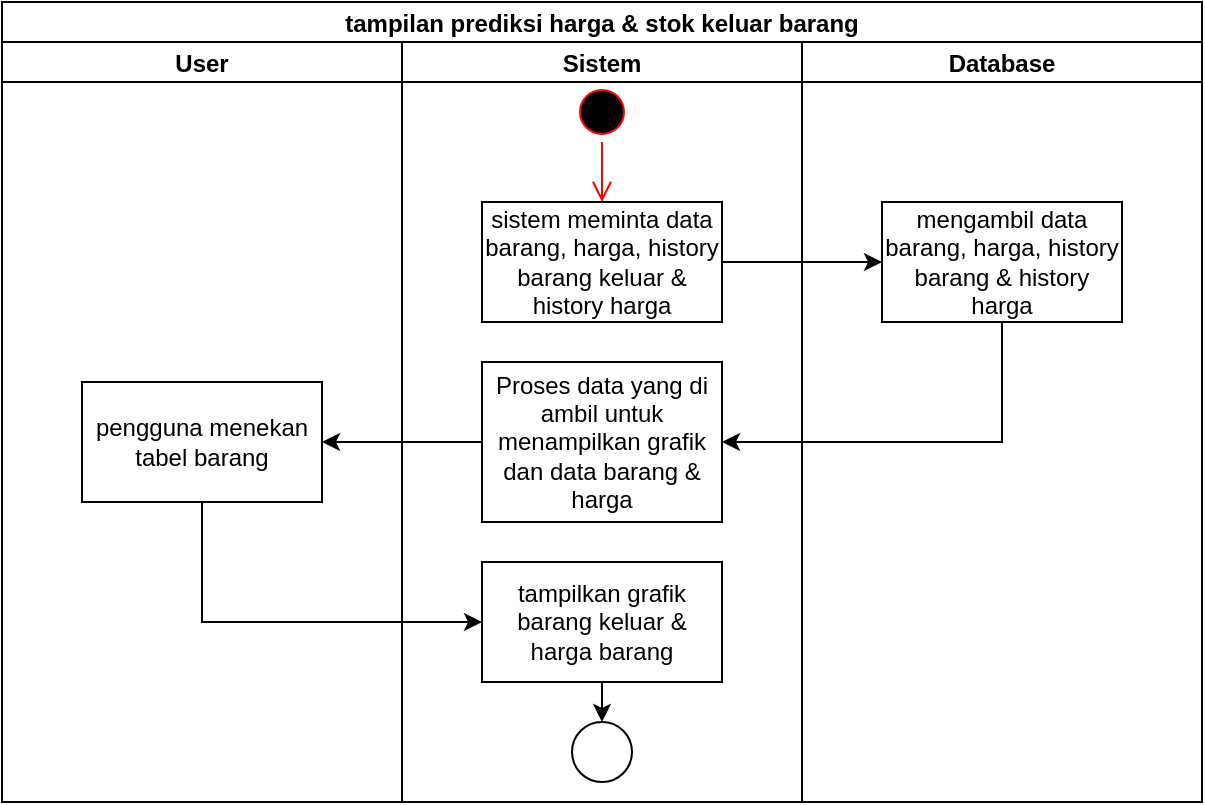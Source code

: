 <mxfile version="16.0.0" type="device"><diagram id="ycL22bkwoZd4uL_rtstn" name="Page-1"><mxGraphModel dx="868" dy="482" grid="1" gridSize="10" guides="1" tooltips="1" connect="1" arrows="1" fold="1" page="1" pageScale="1" pageWidth="850" pageHeight="1100" math="0" shadow="0"><root><mxCell id="0"/><mxCell id="1" parent="0"/><mxCell id="PJVPxUlJ1mRGCDSIVptX-1" value="tampilan prediksi harga &amp; stok keluar barang" style="swimlane;childLayout=stackLayout;resizeParent=1;resizeParentMax=0;startSize=20;" vertex="1" parent="1"><mxGeometry x="50" y="40" width="600" height="400" as="geometry"/></mxCell><mxCell id="PJVPxUlJ1mRGCDSIVptX-2" value="User" style="swimlane;startSize=20;" vertex="1" parent="PJVPxUlJ1mRGCDSIVptX-1"><mxGeometry y="20" width="200" height="380" as="geometry"/></mxCell><mxCell id="PJVPxUlJ1mRGCDSIVptX-10" value="pengguna menekan tabel barang" style="rounded=0;whiteSpace=wrap;html=1;fontColor=none;" vertex="1" parent="PJVPxUlJ1mRGCDSIVptX-2"><mxGeometry x="40" y="170" width="120" height="60" as="geometry"/></mxCell><mxCell id="PJVPxUlJ1mRGCDSIVptX-3" value="Sistem" style="swimlane;startSize=20;" vertex="1" parent="PJVPxUlJ1mRGCDSIVptX-1"><mxGeometry x="200" y="20" width="200" height="380" as="geometry"/></mxCell><mxCell id="PJVPxUlJ1mRGCDSIVptX-5" value="" style="ellipse;html=1;shape=startState;fillColor=#000000;strokeColor=#ff0000;" vertex="1" parent="PJVPxUlJ1mRGCDSIVptX-3"><mxGeometry x="85" y="20" width="30" height="30" as="geometry"/></mxCell><mxCell id="PJVPxUlJ1mRGCDSIVptX-6" value="" style="edgeStyle=orthogonalEdgeStyle;html=1;verticalAlign=bottom;endArrow=open;endSize=8;strokeColor=#ff0000;rounded=0;" edge="1" source="PJVPxUlJ1mRGCDSIVptX-5" parent="PJVPxUlJ1mRGCDSIVptX-3"><mxGeometry relative="1" as="geometry"><mxPoint x="100" y="80" as="targetPoint"/></mxGeometry></mxCell><mxCell id="PJVPxUlJ1mRGCDSIVptX-7" value="sistem meminta data barang, harga, history barang keluar &amp;amp; history harga" style="rounded=0;whiteSpace=wrap;html=1;" vertex="1" parent="PJVPxUlJ1mRGCDSIVptX-3"><mxGeometry x="40" y="80" width="120" height="60" as="geometry"/></mxCell><mxCell id="PJVPxUlJ1mRGCDSIVptX-9" value="Proses data yang di ambil untuk menampilkan grafik dan data barang &amp;amp; harga" style="rounded=0;whiteSpace=wrap;html=1;" vertex="1" parent="PJVPxUlJ1mRGCDSIVptX-3"><mxGeometry x="40" y="160" width="120" height="80" as="geometry"/></mxCell><mxCell id="PJVPxUlJ1mRGCDSIVptX-17" style="edgeStyle=orthogonalEdgeStyle;rounded=0;orthogonalLoop=1;jettySize=auto;html=1;exitX=0.5;exitY=1;exitDx=0;exitDy=0;entryX=0.5;entryY=0;entryDx=0;entryDy=0;fontColor=none;" edge="1" parent="PJVPxUlJ1mRGCDSIVptX-3" source="PJVPxUlJ1mRGCDSIVptX-11" target="PJVPxUlJ1mRGCDSIVptX-12"><mxGeometry relative="1" as="geometry"/></mxCell><mxCell id="PJVPxUlJ1mRGCDSIVptX-11" value="tampilkan grafik barang keluar &amp;amp; harga barang" style="rounded=0;whiteSpace=wrap;html=1;fontColor=none;" vertex="1" parent="PJVPxUlJ1mRGCDSIVptX-3"><mxGeometry x="40" y="260" width="120" height="60" as="geometry"/></mxCell><mxCell id="PJVPxUlJ1mRGCDSIVptX-12" value="" style="ellipse;whiteSpace=wrap;html=1;aspect=fixed;fontColor=none;" vertex="1" parent="PJVPxUlJ1mRGCDSIVptX-3"><mxGeometry x="85" y="340" width="30" height="30" as="geometry"/></mxCell><mxCell id="PJVPxUlJ1mRGCDSIVptX-4" value="Database" style="swimlane;startSize=20;" vertex="1" parent="PJVPxUlJ1mRGCDSIVptX-1"><mxGeometry x="400" y="20" width="200" height="380" as="geometry"/></mxCell><mxCell id="PJVPxUlJ1mRGCDSIVptX-8" value="mengambil data barang, harga, history barang &amp;amp; history harga" style="rounded=0;whiteSpace=wrap;html=1;" vertex="1" parent="PJVPxUlJ1mRGCDSIVptX-4"><mxGeometry x="40" y="80" width="120" height="60" as="geometry"/></mxCell><mxCell id="PJVPxUlJ1mRGCDSIVptX-13" style="edgeStyle=orthogonalEdgeStyle;rounded=0;orthogonalLoop=1;jettySize=auto;html=1;exitX=1;exitY=0.5;exitDx=0;exitDy=0;entryX=0;entryY=0.5;entryDx=0;entryDy=0;fontColor=none;" edge="1" parent="PJVPxUlJ1mRGCDSIVptX-1" source="PJVPxUlJ1mRGCDSIVptX-7" target="PJVPxUlJ1mRGCDSIVptX-8"><mxGeometry relative="1" as="geometry"/></mxCell><mxCell id="PJVPxUlJ1mRGCDSIVptX-14" style="edgeStyle=orthogonalEdgeStyle;rounded=0;orthogonalLoop=1;jettySize=auto;html=1;exitX=0.5;exitY=1;exitDx=0;exitDy=0;entryX=1;entryY=0.5;entryDx=0;entryDy=0;fontColor=none;" edge="1" parent="PJVPxUlJ1mRGCDSIVptX-1" source="PJVPxUlJ1mRGCDSIVptX-8" target="PJVPxUlJ1mRGCDSIVptX-9"><mxGeometry relative="1" as="geometry"/></mxCell><mxCell id="PJVPxUlJ1mRGCDSIVptX-15" style="edgeStyle=orthogonalEdgeStyle;rounded=0;orthogonalLoop=1;jettySize=auto;html=1;exitX=0;exitY=0.5;exitDx=0;exitDy=0;entryX=1;entryY=0.5;entryDx=0;entryDy=0;fontColor=none;" edge="1" parent="PJVPxUlJ1mRGCDSIVptX-1" source="PJVPxUlJ1mRGCDSIVptX-9" target="PJVPxUlJ1mRGCDSIVptX-10"><mxGeometry relative="1" as="geometry"/></mxCell><mxCell id="PJVPxUlJ1mRGCDSIVptX-16" style="edgeStyle=orthogonalEdgeStyle;rounded=0;orthogonalLoop=1;jettySize=auto;html=1;exitX=0.5;exitY=1;exitDx=0;exitDy=0;entryX=0;entryY=0.5;entryDx=0;entryDy=0;fontColor=none;" edge="1" parent="PJVPxUlJ1mRGCDSIVptX-1" source="PJVPxUlJ1mRGCDSIVptX-10" target="PJVPxUlJ1mRGCDSIVptX-11"><mxGeometry relative="1" as="geometry"/></mxCell></root></mxGraphModel></diagram></mxfile>